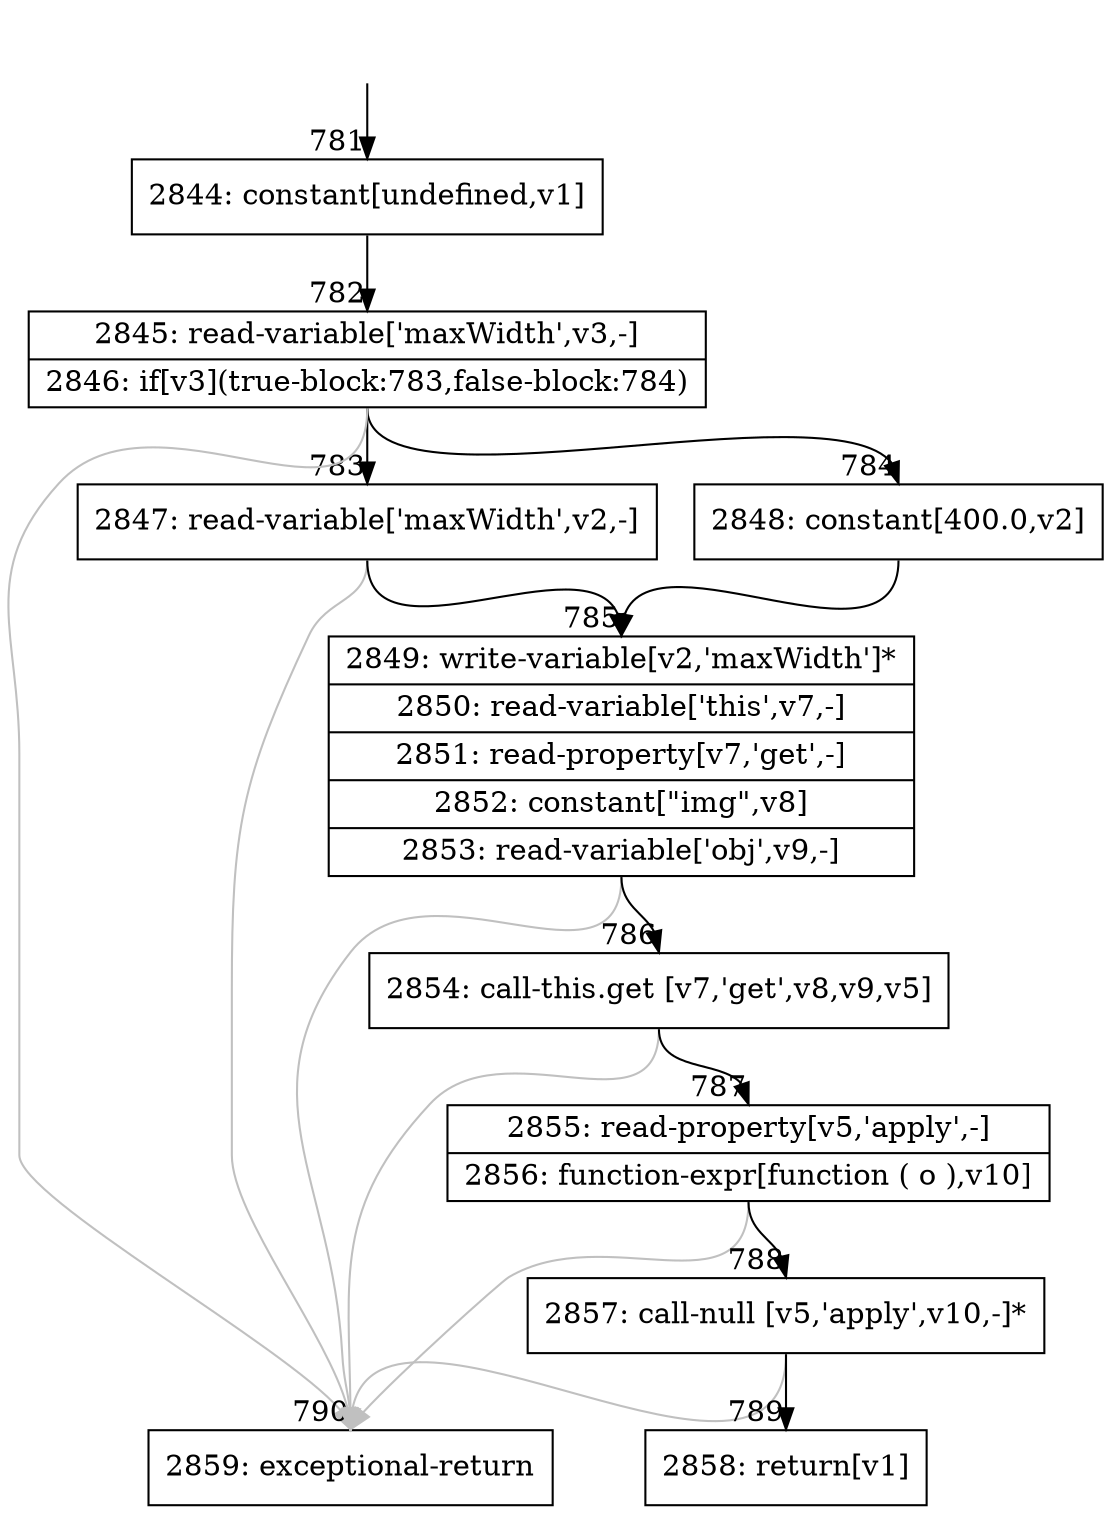 digraph {
rankdir="TD"
BB_entry39[shape=none,label=""];
BB_entry39 -> BB781 [tailport=s, headport=n, headlabel="    781"]
BB781 [shape=record label="{2844: constant[undefined,v1]}" ] 
BB781 -> BB782 [tailport=s, headport=n, headlabel="      782"]
BB782 [shape=record label="{2845: read-variable['maxWidth',v3,-]|2846: if[v3](true-block:783,false-block:784)}" ] 
BB782 -> BB783 [tailport=s, headport=n, headlabel="      783"]
BB782 -> BB784 [tailport=s, headport=n, headlabel="      784"]
BB782 -> BB790 [tailport=s, headport=n, color=gray, headlabel="      790"]
BB783 [shape=record label="{2847: read-variable['maxWidth',v2,-]}" ] 
BB783 -> BB785 [tailport=s, headport=n, headlabel="      785"]
BB783 -> BB790 [tailport=s, headport=n, color=gray]
BB784 [shape=record label="{2848: constant[400.0,v2]}" ] 
BB784 -> BB785 [tailport=s, headport=n]
BB785 [shape=record label="{2849: write-variable[v2,'maxWidth']*|2850: read-variable['this',v7,-]|2851: read-property[v7,'get',-]|2852: constant[\"img\",v8]|2853: read-variable['obj',v9,-]}" ] 
BB785 -> BB786 [tailport=s, headport=n, headlabel="      786"]
BB785 -> BB790 [tailport=s, headport=n, color=gray]
BB786 [shape=record label="{2854: call-this.get [v7,'get',v8,v9,v5]}" ] 
BB786 -> BB787 [tailport=s, headport=n, headlabel="      787"]
BB786 -> BB790 [tailport=s, headport=n, color=gray]
BB787 [shape=record label="{2855: read-property[v5,'apply',-]|2856: function-expr[function ( o ),v10]}" ] 
BB787 -> BB788 [tailport=s, headport=n, headlabel="      788"]
BB787 -> BB790 [tailport=s, headport=n, color=gray]
BB788 [shape=record label="{2857: call-null [v5,'apply',v10,-]*}" ] 
BB788 -> BB789 [tailport=s, headport=n, headlabel="      789"]
BB788 -> BB790 [tailport=s, headport=n, color=gray]
BB789 [shape=record label="{2858: return[v1]}" ] 
BB790 [shape=record label="{2859: exceptional-return}" ] 
//#$~ 564
}
